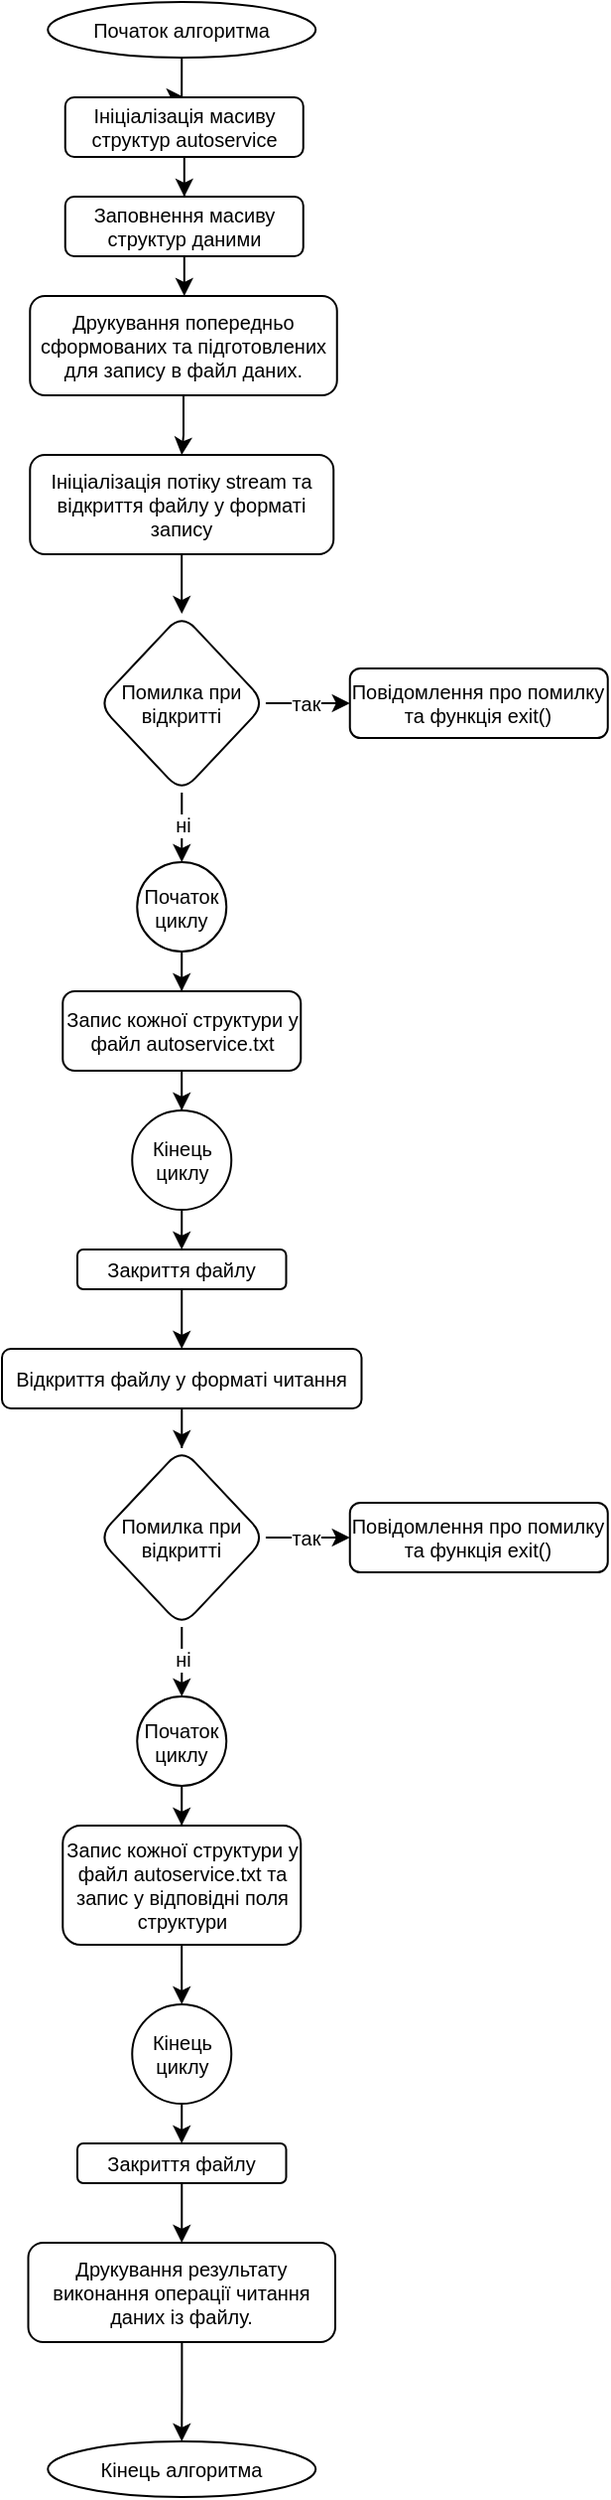 <mxfile version="21.2.1" type="device">
  <diagram id="C5RBs43oDa-KdzZeNtuy" name="Page-1">
    <mxGraphModel dx="2177" dy="1578" grid="0" gridSize="10" guides="1" tooltips="1" connect="1" arrows="1" fold="1" page="1" pageScale="1" pageWidth="827" pageHeight="1169" math="0" shadow="0">
      <root>
        <mxCell id="WIyWlLk6GJQsqaUBKTNV-0" />
        <mxCell id="WIyWlLk6GJQsqaUBKTNV-1" parent="WIyWlLk6GJQsqaUBKTNV-0" />
        <mxCell id="aPYib9h7Gx-xMQvinsmf-23" value="" style="edgeStyle=orthogonalEdgeStyle;rounded=0;orthogonalLoop=1;jettySize=auto;html=1;entryX=0.5;entryY=0;entryDx=0;entryDy=0;fontSize=10;" edge="1" parent="WIyWlLk6GJQsqaUBKTNV-1" source="aPYib9h7Gx-xMQvinsmf-1" target="aPYib9h7Gx-xMQvinsmf-24">
          <mxGeometry relative="1" as="geometry">
            <mxPoint x="363.88" y="43" as="targetPoint" />
          </mxGeometry>
        </mxCell>
        <mxCell id="aPYib9h7Gx-xMQvinsmf-1" value="Початок алгоритма" style="ellipse;whiteSpace=wrap;html=1;fontSize=10;" vertex="1" parent="WIyWlLk6GJQsqaUBKTNV-1">
          <mxGeometry x="295.12" y="5" width="135" height="28" as="geometry" />
        </mxCell>
        <mxCell id="aPYib9h7Gx-xMQvinsmf-8" value="" style="edgeStyle=orthogonalEdgeStyle;rounded=0;orthogonalLoop=1;jettySize=auto;html=1;" edge="1" parent="WIyWlLk6GJQsqaUBKTNV-1">
          <mxGeometry relative="1" as="geometry">
            <mxPoint x="367.5" y="711" as="targetPoint" />
          </mxGeometry>
        </mxCell>
        <mxCell id="aPYib9h7Gx-xMQvinsmf-9" value="" style="edgeStyle=orthogonalEdgeStyle;rounded=0;orthogonalLoop=1;jettySize=auto;html=1;" edge="1" parent="WIyWlLk6GJQsqaUBKTNV-1">
          <mxGeometry relative="1" as="geometry">
            <mxPoint x="367" y="895" as="targetPoint" />
          </mxGeometry>
        </mxCell>
        <mxCell id="aPYib9h7Gx-xMQvinsmf-11" value="" style="edgeStyle=orthogonalEdgeStyle;rounded=0;orthogonalLoop=1;jettySize=auto;html=1;" edge="1" parent="WIyWlLk6GJQsqaUBKTNV-1">
          <mxGeometry relative="1" as="geometry">
            <mxPoint x="367.5" y="803" as="targetPoint" />
          </mxGeometry>
        </mxCell>
        <mxCell id="aPYib9h7Gx-xMQvinsmf-26" value="" style="edgeStyle=orthogonalEdgeStyle;rounded=0;orthogonalLoop=1;jettySize=auto;html=1;fontSize=10;" edge="1" parent="WIyWlLk6GJQsqaUBKTNV-1" source="aPYib9h7Gx-xMQvinsmf-24" target="aPYib9h7Gx-xMQvinsmf-25">
          <mxGeometry relative="1" as="geometry" />
        </mxCell>
        <mxCell id="aPYib9h7Gx-xMQvinsmf-24" value="Ініціалізація масиву структур&amp;nbsp;autoservice" style="rounded=1;whiteSpace=wrap;html=1;fontSize=10;" vertex="1" parent="WIyWlLk6GJQsqaUBKTNV-1">
          <mxGeometry x="303.88" y="53" width="120" height="30" as="geometry" />
        </mxCell>
        <mxCell id="aPYib9h7Gx-xMQvinsmf-28" value="" style="edgeStyle=orthogonalEdgeStyle;rounded=0;orthogonalLoop=1;jettySize=auto;html=1;fontSize=10;" edge="1" parent="WIyWlLk6GJQsqaUBKTNV-1" source="aPYib9h7Gx-xMQvinsmf-25" target="aPYib9h7Gx-xMQvinsmf-27">
          <mxGeometry relative="1" as="geometry" />
        </mxCell>
        <mxCell id="aPYib9h7Gx-xMQvinsmf-25" value="Заповнення масиву структур даними" style="whiteSpace=wrap;html=1;rounded=1;fontSize=10;" vertex="1" parent="WIyWlLk6GJQsqaUBKTNV-1">
          <mxGeometry x="303.88" y="103" width="120" height="30" as="geometry" />
        </mxCell>
        <mxCell id="aPYib9h7Gx-xMQvinsmf-30" value="" style="edgeStyle=orthogonalEdgeStyle;rounded=0;orthogonalLoop=1;jettySize=auto;html=1;fontSize=10;" edge="1" parent="WIyWlLk6GJQsqaUBKTNV-1" source="aPYib9h7Gx-xMQvinsmf-27" target="aPYib9h7Gx-xMQvinsmf-29">
          <mxGeometry relative="1" as="geometry" />
        </mxCell>
        <mxCell id="aPYib9h7Gx-xMQvinsmf-27" value="Друкування попередньо сформованих та підготовлених для запису в файл даних." style="whiteSpace=wrap;html=1;rounded=1;fontSize=10;" vertex="1" parent="WIyWlLk6GJQsqaUBKTNV-1">
          <mxGeometry x="286.13" y="153" width="154.75" height="50" as="geometry" />
        </mxCell>
        <mxCell id="aPYib9h7Gx-xMQvinsmf-36" value="" style="edgeStyle=orthogonalEdgeStyle;rounded=0;orthogonalLoop=1;jettySize=auto;html=1;fontSize=10;" edge="1" parent="WIyWlLk6GJQsqaUBKTNV-1" source="aPYib9h7Gx-xMQvinsmf-29" target="aPYib9h7Gx-xMQvinsmf-35">
          <mxGeometry relative="1" as="geometry" />
        </mxCell>
        <mxCell id="aPYib9h7Gx-xMQvinsmf-29" value="Ініціалізація потіку stream та відкриття файлу у форматі запису" style="whiteSpace=wrap;html=1;rounded=1;fontSize=10;" vertex="1" parent="WIyWlLk6GJQsqaUBKTNV-1">
          <mxGeometry x="286.13" y="233" width="153" height="50" as="geometry" />
        </mxCell>
        <mxCell id="aPYib9h7Gx-xMQvinsmf-38" value="" style="edgeStyle=orthogonalEdgeStyle;rounded=0;orthogonalLoop=1;jettySize=auto;html=1;fontSize=10;" edge="1" parent="WIyWlLk6GJQsqaUBKTNV-1" source="aPYib9h7Gx-xMQvinsmf-35" target="aPYib9h7Gx-xMQvinsmf-37">
          <mxGeometry relative="1" as="geometry" />
        </mxCell>
        <mxCell id="aPYib9h7Gx-xMQvinsmf-39" value="так" style="edgeLabel;html=1;align=center;verticalAlign=middle;resizable=0;points=[];fontSize=10;" vertex="1" connectable="0" parent="aPYib9h7Gx-xMQvinsmf-38">
          <mxGeometry x="-0.087" y="-2" relative="1" as="geometry">
            <mxPoint y="-2" as="offset" />
          </mxGeometry>
        </mxCell>
        <mxCell id="aPYib9h7Gx-xMQvinsmf-41" value="" style="edgeStyle=orthogonalEdgeStyle;rounded=0;orthogonalLoop=1;jettySize=auto;html=1;fontSize=10;" edge="1" parent="WIyWlLk6GJQsqaUBKTNV-1" source="aPYib9h7Gx-xMQvinsmf-35" target="aPYib9h7Gx-xMQvinsmf-43">
          <mxGeometry relative="1" as="geometry">
            <mxPoint x="364.409" y="543" as="targetPoint" />
          </mxGeometry>
        </mxCell>
        <mxCell id="aPYib9h7Gx-xMQvinsmf-42" value="ні" style="edgeLabel;html=1;align=center;verticalAlign=middle;resizable=0;points=[];fontSize=10;" vertex="1" connectable="0" parent="aPYib9h7Gx-xMQvinsmf-41">
          <mxGeometry x="-0.121" y="-1" relative="1" as="geometry">
            <mxPoint x="1" as="offset" />
          </mxGeometry>
        </mxCell>
        <mxCell id="aPYib9h7Gx-xMQvinsmf-35" value="Помилка при відкритті" style="rhombus;whiteSpace=wrap;html=1;rounded=1;fontSize=10;" vertex="1" parent="WIyWlLk6GJQsqaUBKTNV-1">
          <mxGeometry x="320.29" y="313" width="84.68" height="90" as="geometry" />
        </mxCell>
        <mxCell id="aPYib9h7Gx-xMQvinsmf-37" value="Повідомлення про помилку та функція exit()" style="whiteSpace=wrap;html=1;rounded=1;fontSize=10;" vertex="1" parent="WIyWlLk6GJQsqaUBKTNV-1">
          <mxGeometry x="447.38" y="340.5" width="130" height="35" as="geometry" />
        </mxCell>
        <mxCell id="aPYib9h7Gx-xMQvinsmf-46" value="" style="edgeStyle=orthogonalEdgeStyle;rounded=0;orthogonalLoop=1;jettySize=auto;html=1;" edge="1" parent="WIyWlLk6GJQsqaUBKTNV-1" source="aPYib9h7Gx-xMQvinsmf-43" target="aPYib9h7Gx-xMQvinsmf-45">
          <mxGeometry relative="1" as="geometry" />
        </mxCell>
        <mxCell id="aPYib9h7Gx-xMQvinsmf-43" value="Початок циклу" style="ellipse;whiteSpace=wrap;html=1;fontSize=10;" vertex="1" parent="WIyWlLk6GJQsqaUBKTNV-1">
          <mxGeometry x="340.13" y="438" width="45" height="45" as="geometry" />
        </mxCell>
        <mxCell id="aPYib9h7Gx-xMQvinsmf-50" value="" style="edgeStyle=orthogonalEdgeStyle;rounded=0;orthogonalLoop=1;jettySize=auto;html=1;" edge="1" parent="WIyWlLk6GJQsqaUBKTNV-1" source="aPYib9h7Gx-xMQvinsmf-45" target="aPYib9h7Gx-xMQvinsmf-49">
          <mxGeometry relative="1" as="geometry" />
        </mxCell>
        <mxCell id="aPYib9h7Gx-xMQvinsmf-45" value="Запис кожної структури у файл autoservice.txt" style="rounded=1;whiteSpace=wrap;html=1;fontSize=10;" vertex="1" parent="WIyWlLk6GJQsqaUBKTNV-1">
          <mxGeometry x="302.63" y="503" width="120" height="40" as="geometry" />
        </mxCell>
        <mxCell id="aPYib9h7Gx-xMQvinsmf-51" style="edgeStyle=orthogonalEdgeStyle;rounded=0;orthogonalLoop=1;jettySize=auto;html=1;exitX=0.5;exitY=0;exitDx=0;exitDy=0;" edge="1" parent="WIyWlLk6GJQsqaUBKTNV-1" source="aPYib9h7Gx-xMQvinsmf-49">
          <mxGeometry relative="1" as="geometry">
            <mxPoint x="362.809" y="583" as="targetPoint" />
          </mxGeometry>
        </mxCell>
        <mxCell id="aPYib9h7Gx-xMQvinsmf-55" value="" style="edgeStyle=orthogonalEdgeStyle;rounded=0;orthogonalLoop=1;jettySize=auto;html=1;" edge="1" parent="WIyWlLk6GJQsqaUBKTNV-1" source="aPYib9h7Gx-xMQvinsmf-49" target="aPYib9h7Gx-xMQvinsmf-54">
          <mxGeometry relative="1" as="geometry" />
        </mxCell>
        <mxCell id="aPYib9h7Gx-xMQvinsmf-49" value="Кінець циклу" style="ellipse;whiteSpace=wrap;html=1;fontSize=10;rounded=1;" vertex="1" parent="WIyWlLk6GJQsqaUBKTNV-1">
          <mxGeometry x="337.63" y="563" width="50" height="50" as="geometry" />
        </mxCell>
        <mxCell id="aPYib9h7Gx-xMQvinsmf-54" value="Закриття файлу" style="whiteSpace=wrap;html=1;fontSize=10;rounded=1;" vertex="1" parent="WIyWlLk6GJQsqaUBKTNV-1">
          <mxGeometry x="310" y="633" width="105.25" height="20" as="geometry" />
        </mxCell>
        <mxCell id="aPYib9h7Gx-xMQvinsmf-56" value="" style="edgeStyle=orthogonalEdgeStyle;rounded=0;orthogonalLoop=1;jettySize=auto;html=1;fontSize=10;" edge="1" parent="WIyWlLk6GJQsqaUBKTNV-1" source="aPYib9h7Gx-xMQvinsmf-57" target="aPYib9h7Gx-xMQvinsmf-62">
          <mxGeometry relative="1" as="geometry" />
        </mxCell>
        <mxCell id="aPYib9h7Gx-xMQvinsmf-57" value="Відкриття файлу у форматі читання" style="whiteSpace=wrap;html=1;rounded=1;fontSize=10;" vertex="1" parent="WIyWlLk6GJQsqaUBKTNV-1">
          <mxGeometry x="272" y="683" width="181.25" height="30" as="geometry" />
        </mxCell>
        <mxCell id="aPYib9h7Gx-xMQvinsmf-58" value="" style="edgeStyle=orthogonalEdgeStyle;rounded=0;orthogonalLoop=1;jettySize=auto;html=1;fontSize=10;" edge="1" parent="WIyWlLk6GJQsqaUBKTNV-1" source="aPYib9h7Gx-xMQvinsmf-62" target="aPYib9h7Gx-xMQvinsmf-63">
          <mxGeometry relative="1" as="geometry" />
        </mxCell>
        <mxCell id="aPYib9h7Gx-xMQvinsmf-59" value="так" style="edgeLabel;html=1;align=center;verticalAlign=middle;resizable=0;points=[];fontSize=10;" vertex="1" connectable="0" parent="aPYib9h7Gx-xMQvinsmf-58">
          <mxGeometry x="-0.087" y="-2" relative="1" as="geometry">
            <mxPoint y="-2" as="offset" />
          </mxGeometry>
        </mxCell>
        <mxCell id="aPYib9h7Gx-xMQvinsmf-60" value="" style="edgeStyle=orthogonalEdgeStyle;rounded=0;orthogonalLoop=1;jettySize=auto;html=1;fontSize=10;" edge="1" parent="WIyWlLk6GJQsqaUBKTNV-1" source="aPYib9h7Gx-xMQvinsmf-62" target="aPYib9h7Gx-xMQvinsmf-65">
          <mxGeometry relative="1" as="geometry">
            <mxPoint x="364.409" y="963" as="targetPoint" />
          </mxGeometry>
        </mxCell>
        <mxCell id="aPYib9h7Gx-xMQvinsmf-61" value="ні" style="edgeLabel;html=1;align=center;verticalAlign=middle;resizable=0;points=[];fontSize=10;" vertex="1" connectable="0" parent="aPYib9h7Gx-xMQvinsmf-60">
          <mxGeometry x="-0.121" y="-1" relative="1" as="geometry">
            <mxPoint x="1" as="offset" />
          </mxGeometry>
        </mxCell>
        <mxCell id="aPYib9h7Gx-xMQvinsmf-62" value="Помилка при відкритті" style="rhombus;whiteSpace=wrap;html=1;rounded=1;fontSize=10;" vertex="1" parent="WIyWlLk6GJQsqaUBKTNV-1">
          <mxGeometry x="320.29" y="733" width="84.68" height="90" as="geometry" />
        </mxCell>
        <mxCell id="aPYib9h7Gx-xMQvinsmf-63" value="Повідомлення про помилку та функція exit()" style="whiteSpace=wrap;html=1;rounded=1;fontSize=10;" vertex="1" parent="WIyWlLk6GJQsqaUBKTNV-1">
          <mxGeometry x="447.38" y="760.5" width="130" height="35" as="geometry" />
        </mxCell>
        <mxCell id="aPYib9h7Gx-xMQvinsmf-64" value="" style="edgeStyle=orthogonalEdgeStyle;rounded=0;orthogonalLoop=1;jettySize=auto;html=1;" edge="1" parent="WIyWlLk6GJQsqaUBKTNV-1" source="aPYib9h7Gx-xMQvinsmf-65" target="aPYib9h7Gx-xMQvinsmf-67">
          <mxGeometry relative="1" as="geometry" />
        </mxCell>
        <mxCell id="aPYib9h7Gx-xMQvinsmf-65" value="Початок циклу" style="ellipse;whiteSpace=wrap;html=1;fontSize=10;" vertex="1" parent="WIyWlLk6GJQsqaUBKTNV-1">
          <mxGeometry x="340.13" y="858" width="45" height="45" as="geometry" />
        </mxCell>
        <mxCell id="aPYib9h7Gx-xMQvinsmf-66" value="" style="edgeStyle=orthogonalEdgeStyle;rounded=0;orthogonalLoop=1;jettySize=auto;html=1;" edge="1" parent="WIyWlLk6GJQsqaUBKTNV-1" source="aPYib9h7Gx-xMQvinsmf-67" target="aPYib9h7Gx-xMQvinsmf-70">
          <mxGeometry relative="1" as="geometry" />
        </mxCell>
        <mxCell id="aPYib9h7Gx-xMQvinsmf-67" value="Запис кожної структури у файл autoservice.txt та запис у відповідні поля структури" style="rounded=1;whiteSpace=wrap;html=1;fontSize=10;" vertex="1" parent="WIyWlLk6GJQsqaUBKTNV-1">
          <mxGeometry x="302.63" y="923" width="120" height="60" as="geometry" />
        </mxCell>
        <mxCell id="aPYib9h7Gx-xMQvinsmf-68" style="edgeStyle=orthogonalEdgeStyle;rounded=0;orthogonalLoop=1;jettySize=auto;html=1;exitX=0.5;exitY=0;exitDx=0;exitDy=0;" edge="1" parent="WIyWlLk6GJQsqaUBKTNV-1" source="aPYib9h7Gx-xMQvinsmf-70">
          <mxGeometry relative="1" as="geometry">
            <mxPoint x="362.809" y="1033" as="targetPoint" />
          </mxGeometry>
        </mxCell>
        <mxCell id="aPYib9h7Gx-xMQvinsmf-69" value="" style="edgeStyle=orthogonalEdgeStyle;rounded=0;orthogonalLoop=1;jettySize=auto;html=1;" edge="1" parent="WIyWlLk6GJQsqaUBKTNV-1" source="aPYib9h7Gx-xMQvinsmf-70" target="aPYib9h7Gx-xMQvinsmf-71">
          <mxGeometry relative="1" as="geometry" />
        </mxCell>
        <mxCell id="aPYib9h7Gx-xMQvinsmf-70" value="Кінець циклу" style="ellipse;whiteSpace=wrap;html=1;fontSize=10;rounded=1;" vertex="1" parent="WIyWlLk6GJQsqaUBKTNV-1">
          <mxGeometry x="337.63" y="1013" width="50" height="50" as="geometry" />
        </mxCell>
        <mxCell id="aPYib9h7Gx-xMQvinsmf-79" value="" style="edgeStyle=orthogonalEdgeStyle;rounded=0;orthogonalLoop=1;jettySize=auto;html=1;entryX=0.5;entryY=0;entryDx=0;entryDy=0;" edge="1" parent="WIyWlLk6GJQsqaUBKTNV-1" source="aPYib9h7Gx-xMQvinsmf-71" target="aPYib9h7Gx-xMQvinsmf-80">
          <mxGeometry relative="1" as="geometry">
            <mxPoint x="362.57" y="1163" as="targetPoint" />
          </mxGeometry>
        </mxCell>
        <mxCell id="aPYib9h7Gx-xMQvinsmf-71" value="Закриття файлу" style="whiteSpace=wrap;html=1;fontSize=10;rounded=1;" vertex="1" parent="WIyWlLk6GJQsqaUBKTNV-1">
          <mxGeometry x="310" y="1083" width="105.25" height="20" as="geometry" />
        </mxCell>
        <mxCell id="aPYib9h7Gx-xMQvinsmf-77" value="" style="endArrow=classic;html=1;rounded=0;exitX=0.5;exitY=1;exitDx=0;exitDy=0;entryX=0.5;entryY=0;entryDx=0;entryDy=0;" edge="1" parent="WIyWlLk6GJQsqaUBKTNV-1" source="aPYib9h7Gx-xMQvinsmf-54" target="aPYib9h7Gx-xMQvinsmf-57">
          <mxGeometry width="50" height="50" relative="1" as="geometry">
            <mxPoint x="387.38" y="793" as="sourcePoint" />
            <mxPoint x="437.38" y="743" as="targetPoint" />
          </mxGeometry>
        </mxCell>
        <mxCell id="aPYib9h7Gx-xMQvinsmf-82" value="" style="edgeStyle=orthogonalEdgeStyle;rounded=0;orthogonalLoop=1;jettySize=auto;html=1;" edge="1" parent="WIyWlLk6GJQsqaUBKTNV-1" source="aPYib9h7Gx-xMQvinsmf-80" target="aPYib9h7Gx-xMQvinsmf-81">
          <mxGeometry relative="1" as="geometry" />
        </mxCell>
        <mxCell id="aPYib9h7Gx-xMQvinsmf-80" value="Друкування результату виконання операції читання даних із файлу." style="whiteSpace=wrap;html=1;rounded=1;fontSize=10;" vertex="1" parent="WIyWlLk6GJQsqaUBKTNV-1">
          <mxGeometry x="285.25" y="1133" width="154.75" height="50" as="geometry" />
        </mxCell>
        <mxCell id="aPYib9h7Gx-xMQvinsmf-81" value="Кінець алгоритма" style="ellipse;whiteSpace=wrap;html=1;fontSize=10;" vertex="1" parent="WIyWlLk6GJQsqaUBKTNV-1">
          <mxGeometry x="295.13" y="1233" width="135" height="28" as="geometry" />
        </mxCell>
      </root>
    </mxGraphModel>
  </diagram>
</mxfile>
